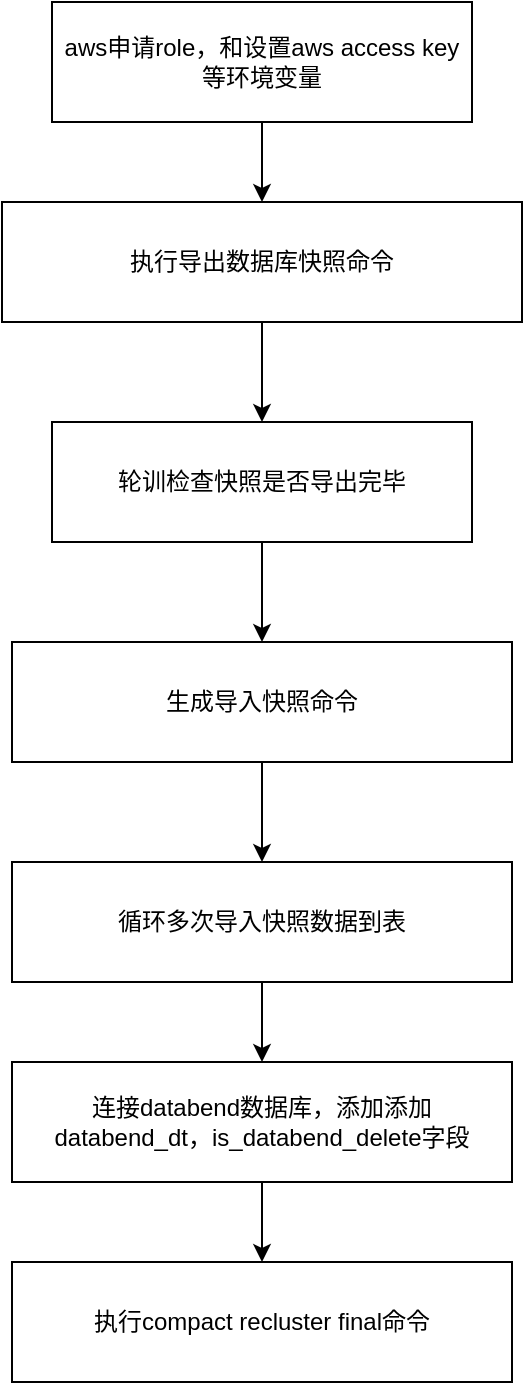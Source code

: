 <mxfile version="27.2.0">
  <diagram name="第 1 页" id="JdthtG33Z8Bfilth4-Pt">
    <mxGraphModel dx="1234" dy="763" grid="1" gridSize="10" guides="1" tooltips="1" connect="1" arrows="1" fold="1" page="1" pageScale="1" pageWidth="1654" pageHeight="1169" math="0" shadow="0">
      <root>
        <mxCell id="0" />
        <mxCell id="1" parent="0" />
        <mxCell id="mJ7DN0NJPm78vNrxPyQj-7" style="edgeStyle=orthogonalEdgeStyle;rounded=0;orthogonalLoop=1;jettySize=auto;html=1;exitX=0.5;exitY=1;exitDx=0;exitDy=0;entryX=0.5;entryY=0;entryDx=0;entryDy=0;" edge="1" parent="1" source="mJ7DN0NJPm78vNrxPyQj-1" target="mJ7DN0NJPm78vNrxPyQj-3">
          <mxGeometry relative="1" as="geometry" />
        </mxCell>
        <mxCell id="mJ7DN0NJPm78vNrxPyQj-1" value="aws申请role，和设置aws access key等环境变量" style="rounded=0;whiteSpace=wrap;html=1;" vertex="1" parent="1">
          <mxGeometry x="555" y="80" width="210" height="60" as="geometry" />
        </mxCell>
        <mxCell id="mJ7DN0NJPm78vNrxPyQj-8" style="edgeStyle=orthogonalEdgeStyle;rounded=0;orthogonalLoop=1;jettySize=auto;html=1;exitX=0.5;exitY=1;exitDx=0;exitDy=0;entryX=0.5;entryY=0;entryDx=0;entryDy=0;" edge="1" parent="1" source="mJ7DN0NJPm78vNrxPyQj-3" target="mJ7DN0NJPm78vNrxPyQj-4">
          <mxGeometry relative="1" as="geometry" />
        </mxCell>
        <mxCell id="mJ7DN0NJPm78vNrxPyQj-3" value="执行导出数据库快照命令" style="rounded=0;whiteSpace=wrap;html=1;" vertex="1" parent="1">
          <mxGeometry x="530" y="180" width="260" height="60" as="geometry" />
        </mxCell>
        <mxCell id="mJ7DN0NJPm78vNrxPyQj-9" style="edgeStyle=orthogonalEdgeStyle;rounded=0;orthogonalLoop=1;jettySize=auto;html=1;exitX=0.5;exitY=1;exitDx=0;exitDy=0;" edge="1" parent="1" source="mJ7DN0NJPm78vNrxPyQj-4" target="mJ7DN0NJPm78vNrxPyQj-5">
          <mxGeometry relative="1" as="geometry" />
        </mxCell>
        <mxCell id="mJ7DN0NJPm78vNrxPyQj-4" value="轮训检查快照是否导出完毕" style="rounded=0;whiteSpace=wrap;html=1;" vertex="1" parent="1">
          <mxGeometry x="555" y="290" width="210" height="60" as="geometry" />
        </mxCell>
        <mxCell id="mJ7DN0NJPm78vNrxPyQj-10" style="edgeStyle=orthogonalEdgeStyle;rounded=0;orthogonalLoop=1;jettySize=auto;html=1;exitX=0.5;exitY=1;exitDx=0;exitDy=0;entryX=0.5;entryY=0;entryDx=0;entryDy=0;" edge="1" parent="1" source="mJ7DN0NJPm78vNrxPyQj-5" target="mJ7DN0NJPm78vNrxPyQj-6">
          <mxGeometry relative="1" as="geometry" />
        </mxCell>
        <mxCell id="mJ7DN0NJPm78vNrxPyQj-5" value="生成导入快照命令" style="rounded=0;whiteSpace=wrap;html=1;" vertex="1" parent="1">
          <mxGeometry x="535" y="400" width="250" height="60" as="geometry" />
        </mxCell>
        <mxCell id="mJ7DN0NJPm78vNrxPyQj-14" style="edgeStyle=orthogonalEdgeStyle;rounded=0;orthogonalLoop=1;jettySize=auto;html=1;exitX=0.5;exitY=1;exitDx=0;exitDy=0;entryX=0.5;entryY=0;entryDx=0;entryDy=0;" edge="1" parent="1" source="mJ7DN0NJPm78vNrxPyQj-6" target="mJ7DN0NJPm78vNrxPyQj-12">
          <mxGeometry relative="1" as="geometry" />
        </mxCell>
        <mxCell id="mJ7DN0NJPm78vNrxPyQj-6" value="循环多次导入快照数据到表" style="rounded=0;whiteSpace=wrap;html=1;" vertex="1" parent="1">
          <mxGeometry x="535" y="510" width="250" height="60" as="geometry" />
        </mxCell>
        <mxCell id="mJ7DN0NJPm78vNrxPyQj-15" style="edgeStyle=orthogonalEdgeStyle;rounded=0;orthogonalLoop=1;jettySize=auto;html=1;exitX=0.5;exitY=1;exitDx=0;exitDy=0;" edge="1" parent="1" source="mJ7DN0NJPm78vNrxPyQj-12" target="mJ7DN0NJPm78vNrxPyQj-13">
          <mxGeometry relative="1" as="geometry" />
        </mxCell>
        <mxCell id="mJ7DN0NJPm78vNrxPyQj-12" value="&lt;div&gt;连接databend数据库，添加添加databend_dt，is_databend_delete字段&lt;/div&gt;" style="rounded=0;whiteSpace=wrap;html=1;" vertex="1" parent="1">
          <mxGeometry x="535" y="610" width="250" height="60" as="geometry" />
        </mxCell>
        <mxCell id="mJ7DN0NJPm78vNrxPyQj-13" value="执行compact recluster final命令" style="rounded=0;whiteSpace=wrap;html=1;" vertex="1" parent="1">
          <mxGeometry x="535" y="710" width="250" height="60" as="geometry" />
        </mxCell>
      </root>
    </mxGraphModel>
  </diagram>
</mxfile>
